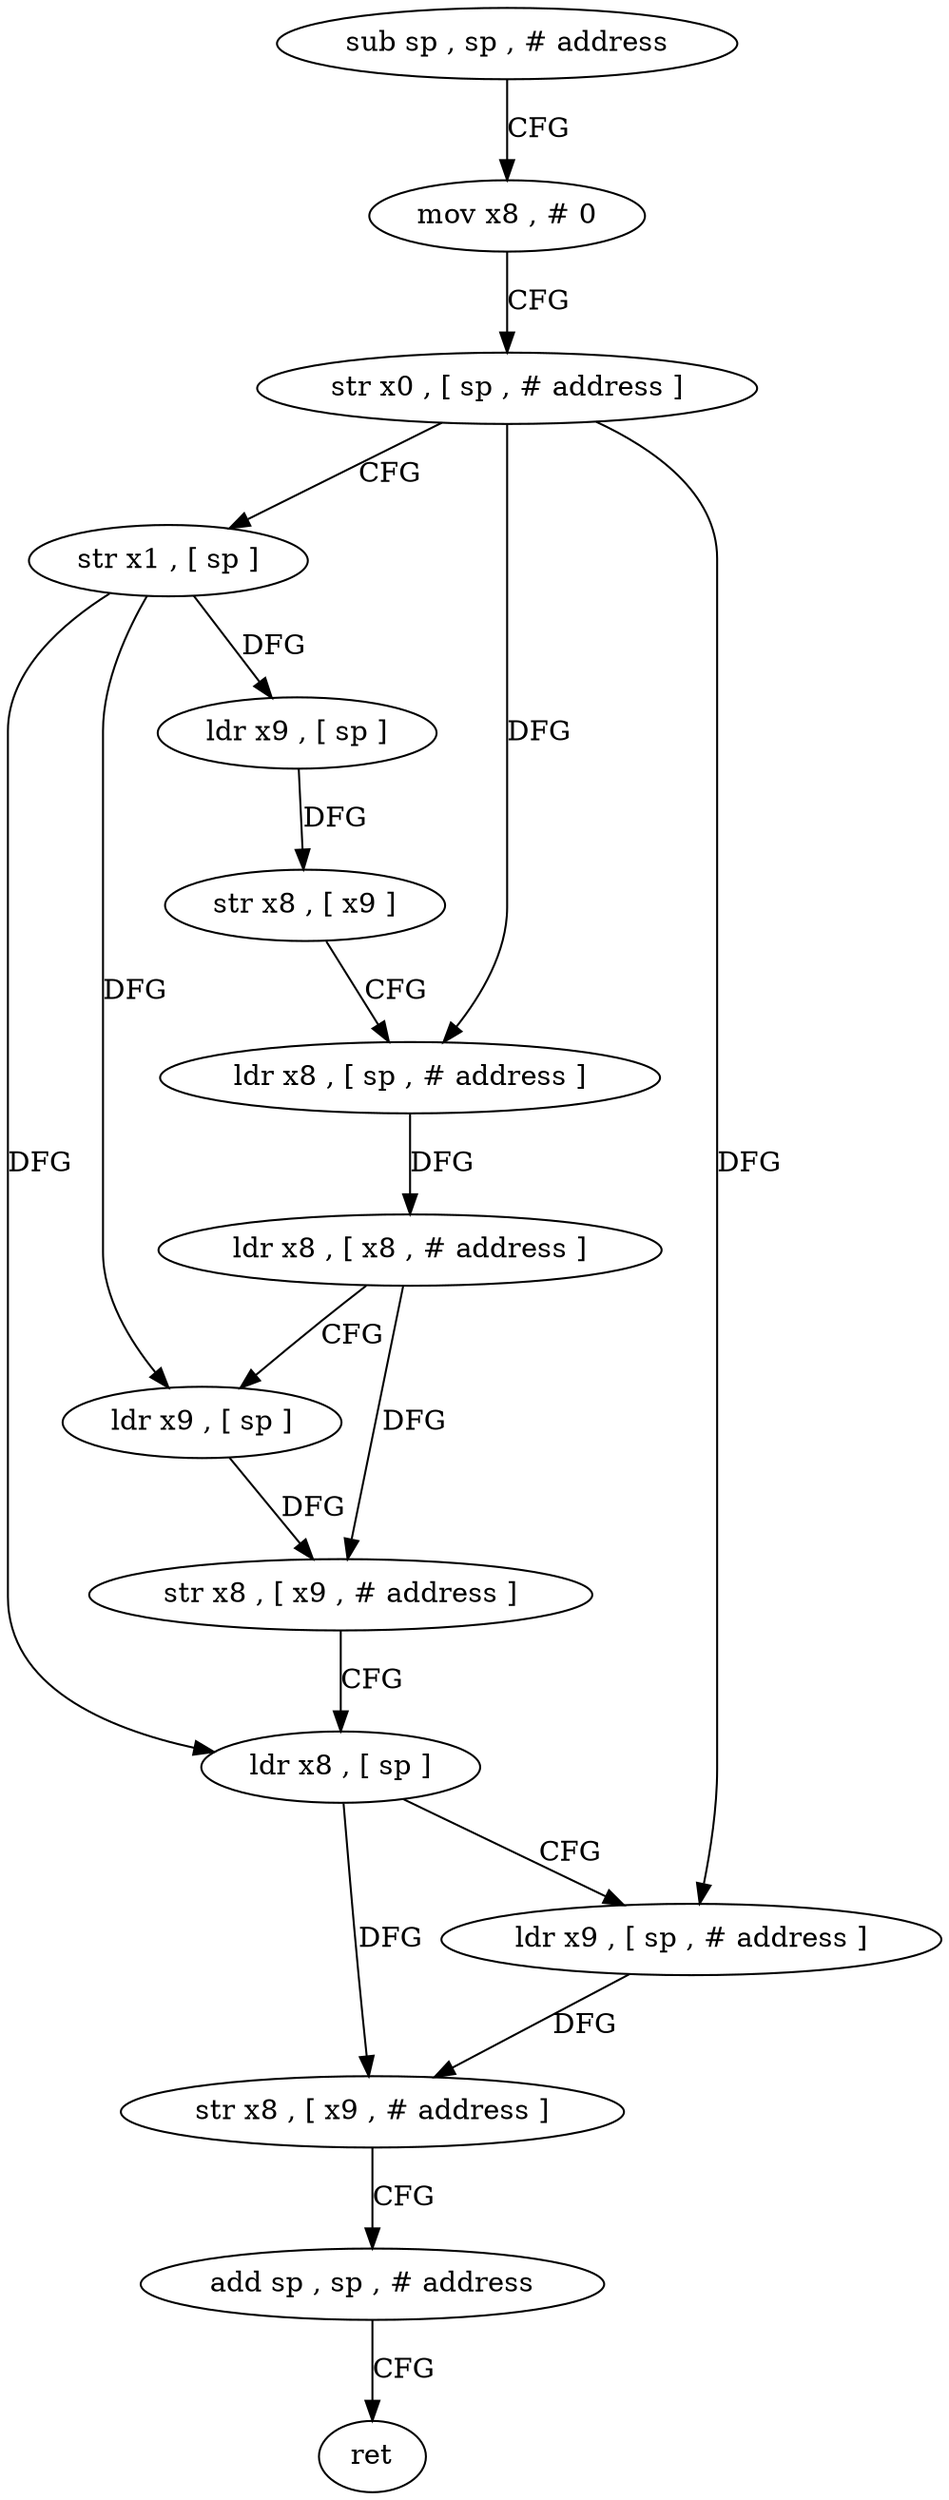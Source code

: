 digraph "func" {
"4238508" [label = "sub sp , sp , # address" ]
"4238512" [label = "mov x8 , # 0" ]
"4238516" [label = "str x0 , [ sp , # address ]" ]
"4238520" [label = "str x1 , [ sp ]" ]
"4238524" [label = "ldr x9 , [ sp ]" ]
"4238528" [label = "str x8 , [ x9 ]" ]
"4238532" [label = "ldr x8 , [ sp , # address ]" ]
"4238536" [label = "ldr x8 , [ x8 , # address ]" ]
"4238540" [label = "ldr x9 , [ sp ]" ]
"4238544" [label = "str x8 , [ x9 , # address ]" ]
"4238548" [label = "ldr x8 , [ sp ]" ]
"4238552" [label = "ldr x9 , [ sp , # address ]" ]
"4238556" [label = "str x8 , [ x9 , # address ]" ]
"4238560" [label = "add sp , sp , # address" ]
"4238564" [label = "ret" ]
"4238508" -> "4238512" [ label = "CFG" ]
"4238512" -> "4238516" [ label = "CFG" ]
"4238516" -> "4238520" [ label = "CFG" ]
"4238516" -> "4238532" [ label = "DFG" ]
"4238516" -> "4238552" [ label = "DFG" ]
"4238520" -> "4238524" [ label = "DFG" ]
"4238520" -> "4238540" [ label = "DFG" ]
"4238520" -> "4238548" [ label = "DFG" ]
"4238524" -> "4238528" [ label = "DFG" ]
"4238528" -> "4238532" [ label = "CFG" ]
"4238532" -> "4238536" [ label = "DFG" ]
"4238536" -> "4238540" [ label = "CFG" ]
"4238536" -> "4238544" [ label = "DFG" ]
"4238540" -> "4238544" [ label = "DFG" ]
"4238544" -> "4238548" [ label = "CFG" ]
"4238548" -> "4238552" [ label = "CFG" ]
"4238548" -> "4238556" [ label = "DFG" ]
"4238552" -> "4238556" [ label = "DFG" ]
"4238556" -> "4238560" [ label = "CFG" ]
"4238560" -> "4238564" [ label = "CFG" ]
}
